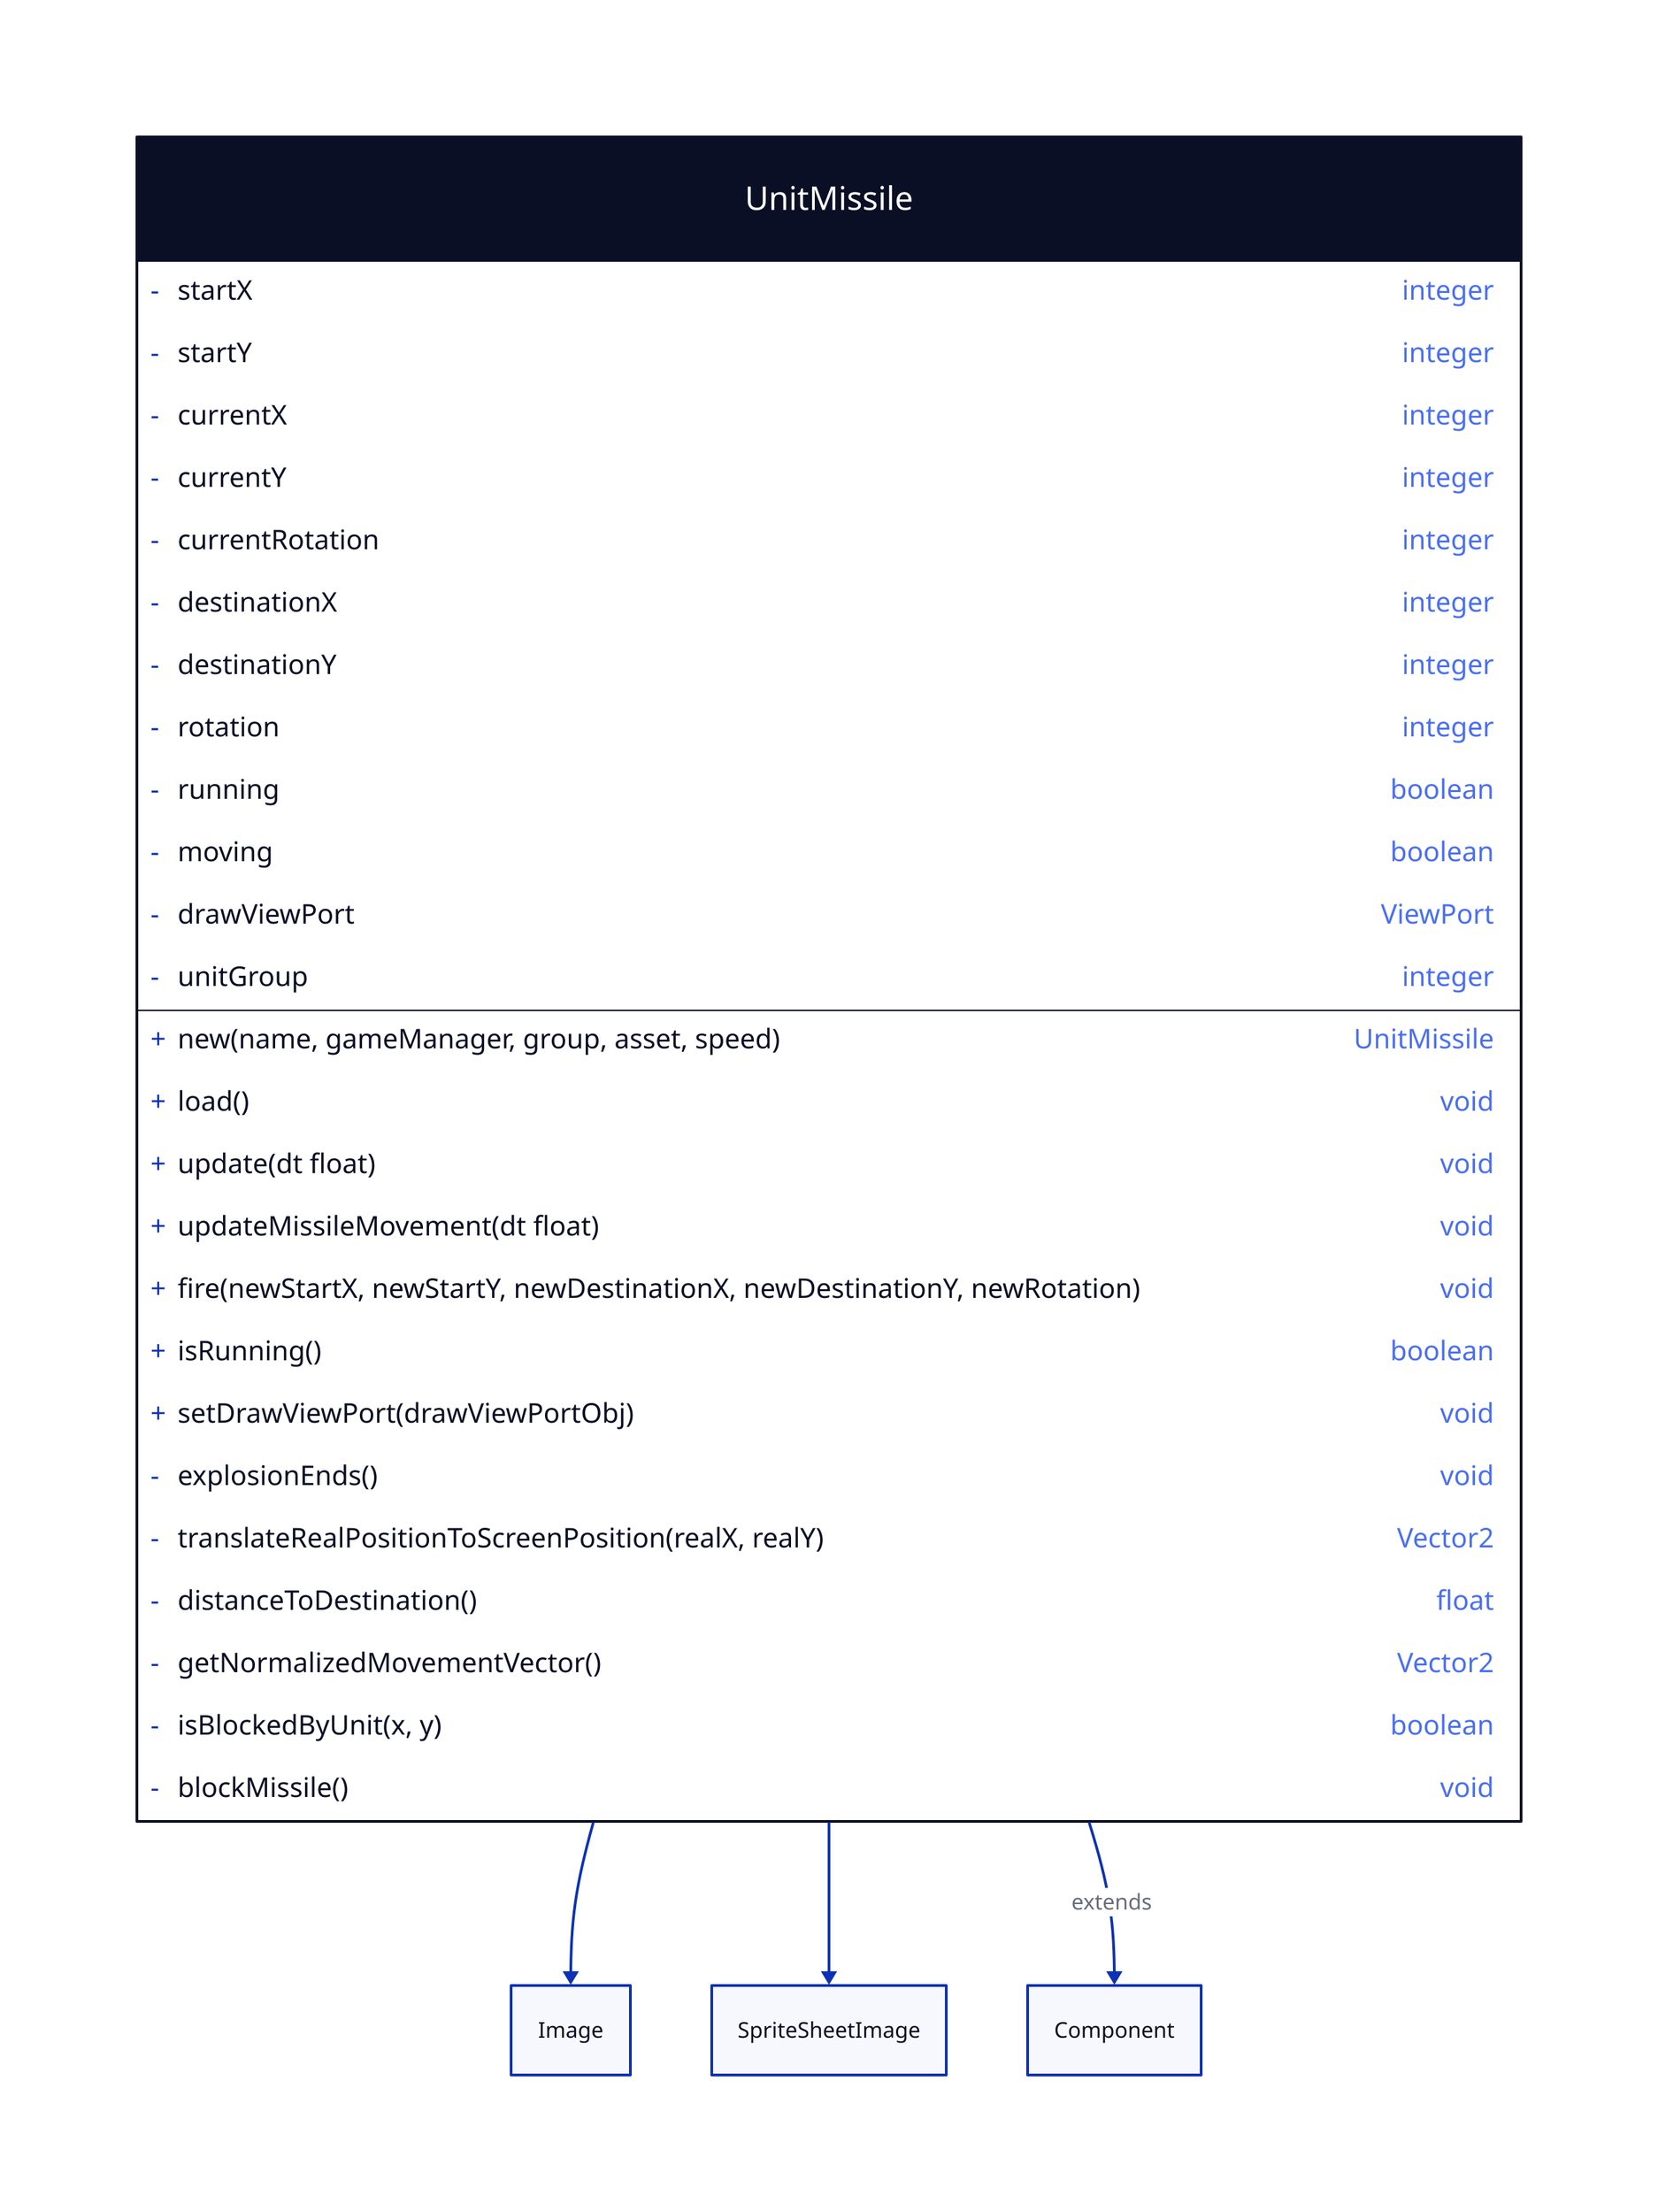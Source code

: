 UnitMissile: {
  shape: class

  +new(name, gameManager, group, asset, speed): UnitMissile

  -startX: integer
  -startY: integer
  -currentX: integer
  -currentY: integer
  -currentRotation: integer
  -destinationX: integer
  -destinationY: integer
  -rotation: integer
  -running: boolean
  -moving: boolean
  -drawViewPort: ViewPort
  -unitGroup: integer

  +load(): void
  +update(dt float): void
  +updateMissileMovement(dt float): void
  +fire(newStartX, newStartY, newDestinationX, newDestinationY, newRotation): void
  +isRunning(): boolean
  +setDrawViewPort(drawViewPortObj): void
  -explosionEnds(): void
  -translateRealPositionToScreenPosition(realX, realY): Vector2
  -distanceToDestination(): float
  -getNormalizedMovementVector(): Vector2
  -isBlockedByUnit(x, y): boolean
  -blockMissile(): void
}

UnitMissile -> Image
UnitMissile -> SpriteSheetImage
UnitMissile -> Component: extends
